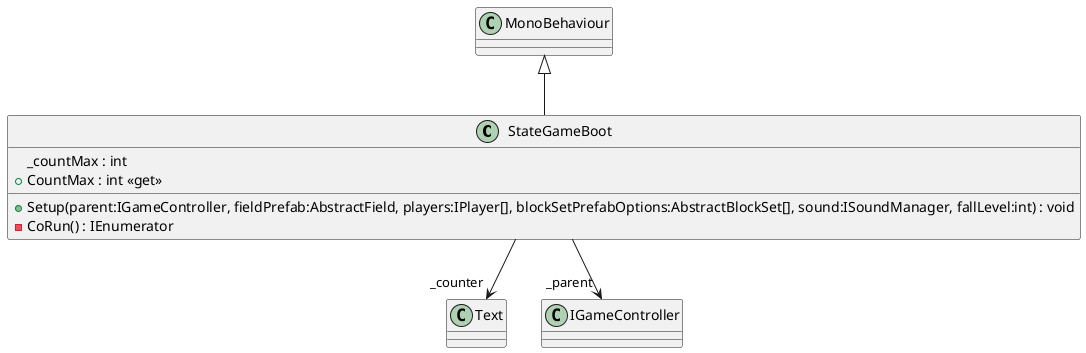 @startuml
class StateGameBoot {
    _countMax : int
    + CountMax : int <<get>>
    + Setup(parent:IGameController, fieldPrefab:AbstractField, players:IPlayer[], blockSetPrefabOptions:AbstractBlockSet[], sound:ISoundManager, fallLevel:int) : void
    - CoRun() : IEnumerator
}
MonoBehaviour <|-- StateGameBoot
StateGameBoot --> "_counter" Text
StateGameBoot --> "_parent" IGameController
@enduml
